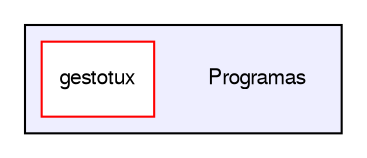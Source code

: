 digraph G {
  compound=true
  node [ fontsize=10, fontname="FreeSans"];
  edge [ labelfontsize=9, labelfontname="FreeSans"];
  subgraph clusterdir_3428b703a189aec17ca52f0fb825cd3f {
    graph [ bgcolor="#eeeeff", pencolor="black", label="" URL="dir_3428b703a189aec17ca52f0fb825cd3f.html"];
    dir_3428b703a189aec17ca52f0fb825cd3f [shape=plaintext label="Programas"];
    dir_b1a546a748a62f1bda915a377e9774c0 [shape=box label="gestotux" color="red" fillcolor="white" style="filled" URL="dir_b1a546a748a62f1bda915a377e9774c0.html"];
  }
}
